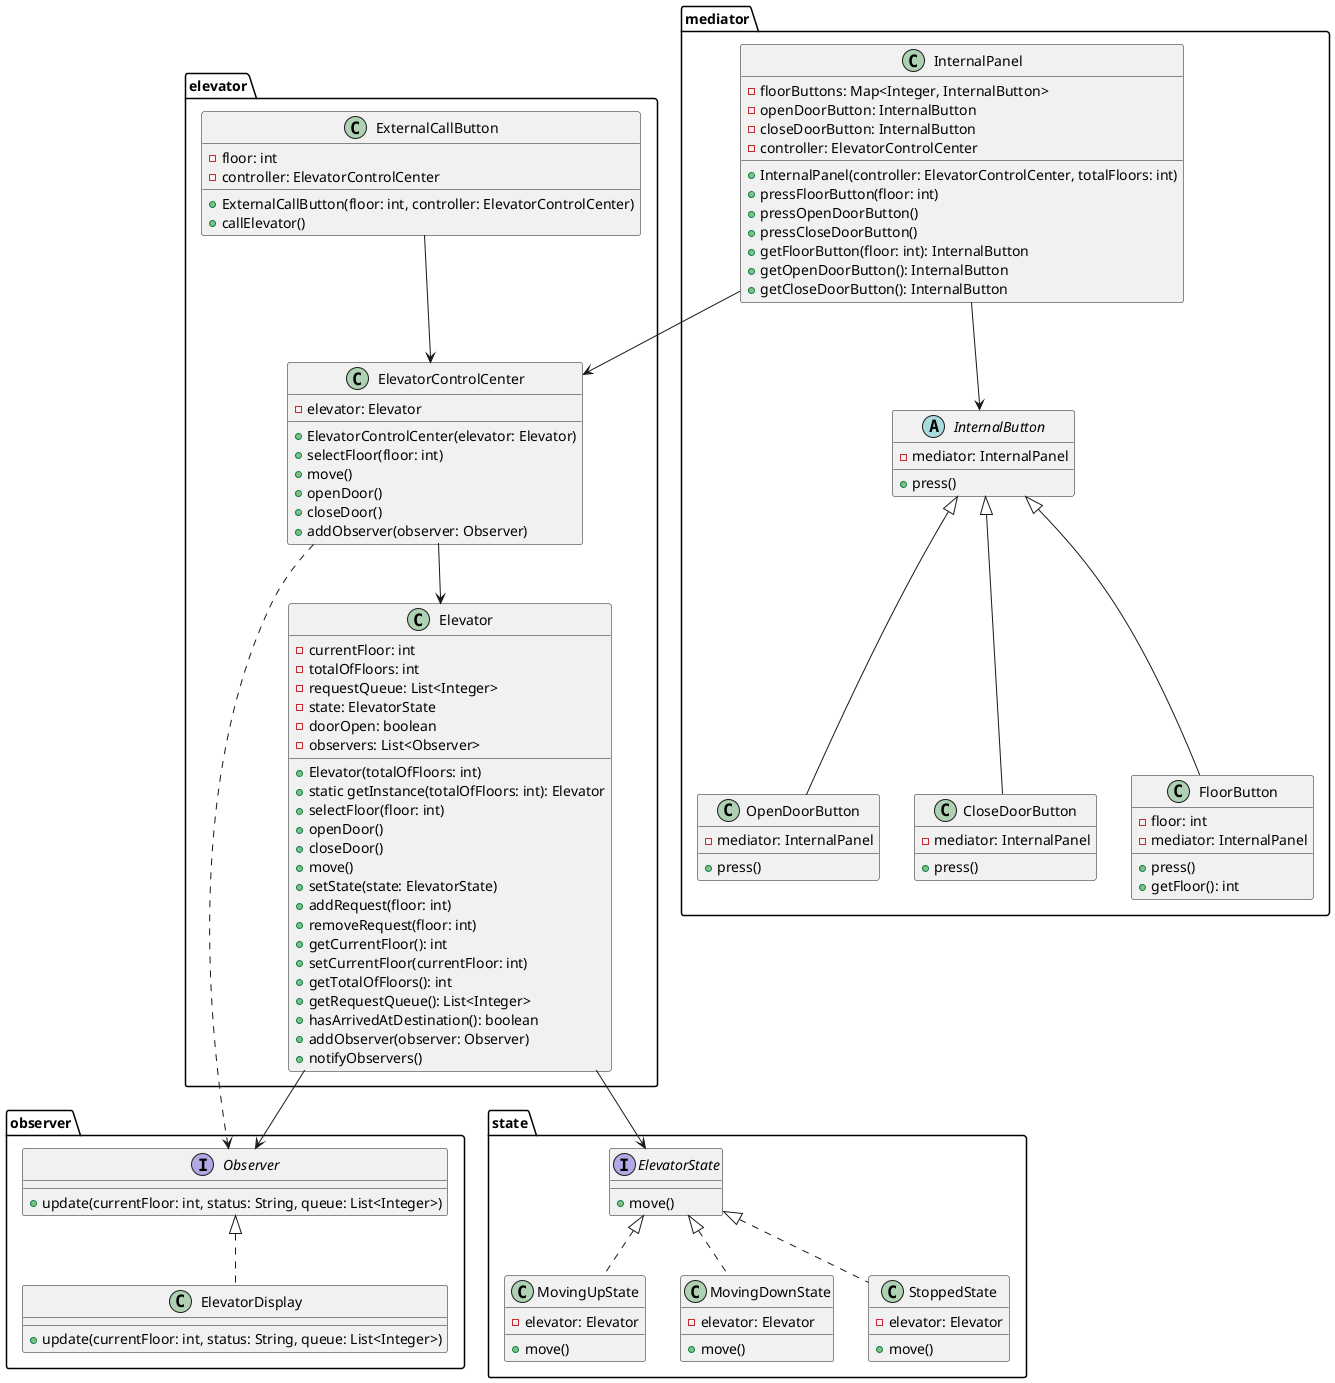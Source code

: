 @startuml

package observer {
    interface Observer {
        + update(currentFloor: int, status: String, queue: List<Integer>)
    }

    class ElevatorDisplay implements Observer {
        + update(currentFloor: int, status: String, queue: List<Integer>)
    }
}

package state {
    interface ElevatorState {
        + move()
    }

    class MovingUpState implements ElevatorState {
        - elevator: Elevator
        + move()
    }

    class MovingDownState implements ElevatorState {
        - elevator: Elevator
        + move()
    }

    class StoppedState implements ElevatorState {
        - elevator: Elevator
        + move()
    }
}

package mediator {
    abstract class InternalButton {
        - mediator: InternalPanel
        + press()
    }

    class OpenDoorButton extends InternalButton {
        - mediator: InternalPanel
        + press()
    }

    class CloseDoorButton extends InternalButton {
        - mediator: InternalPanel
        + press()
    }

    class FloorButton extends InternalButton {
        - floor: int
        - mediator: InternalPanel
        + press()
        + getFloor(): int
    }

    class InternalPanel {
        - floorButtons: Map<Integer, InternalButton>
        - openDoorButton: InternalButton
        - closeDoorButton: InternalButton
        - controller: ElevatorControlCenter
        + InternalPanel(controller: ElevatorControlCenter, totalFloors: int)
        + pressFloorButton(floor: int)
        + pressOpenDoorButton()
        + pressCloseDoorButton()
        + getFloorButton(floor: int): InternalButton
        + getOpenDoorButton(): InternalButton
        + getCloseDoorButton(): InternalButton
    }
}

package elevator {
    class Elevator {
        - currentFloor: int
        - totalOfFloors: int
        - requestQueue: List<Integer>
        - state: ElevatorState
        - doorOpen: boolean
        - observers: List<Observer>
        + Elevator(totalOfFloors: int)
        + static getInstance(totalOfFloors: int): Elevator
        + selectFloor(floor: int)
        + openDoor()
        + closeDoor()
        + move()
        + setState(state: ElevatorState)
        + addRequest(floor: int)
        + removeRequest(floor: int)
        + getCurrentFloor(): int
        + setCurrentFloor(currentFloor: int)
        + getTotalOfFloors(): int
        + getRequestQueue(): List<Integer>
        + hasArrivedAtDestination(): boolean
        + addObserver(observer: Observer)
        + notifyObservers()
    }

    class ExternalCallButton {
        - floor: int
        - controller: ElevatorControlCenter
        + ExternalCallButton(floor: int, controller: ElevatorControlCenter)
        + callElevator()
    }

    class ElevatorControlCenter {
        - elevator: Elevator
        + ElevatorControlCenter(elevator: Elevator)
        + selectFloor(floor: int)
        + move()
        + openDoor()
        + closeDoor()
        + addObserver(observer: Observer)
    }
}

ExternalCallButton --> ElevatorControlCenter
ElevatorControlCenter --> Elevator
ElevatorControlCenter ..> Observer
InternalPanel --> ElevatorControlCenter
InternalPanel --> InternalButton
Elevator --> ElevatorState
Elevator --> Observer

@enduml
